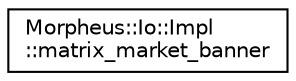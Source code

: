 digraph "Graphical Class Hierarchy"
{
 // LATEX_PDF_SIZE
  edge [fontname="Helvetica",fontsize="10",labelfontname="Helvetica",labelfontsize="10"];
  node [fontname="Helvetica",fontsize="10",shape=record];
  rankdir="LR";
  Node0 [label="Morpheus::Io::Impl\l::matrix_market_banner",height=0.2,width=0.4,color="black", fillcolor="white", style="filled",URL="$structMorpheus_1_1Io_1_1Impl_1_1matrix__market__banner.html",tooltip=" "];
}
